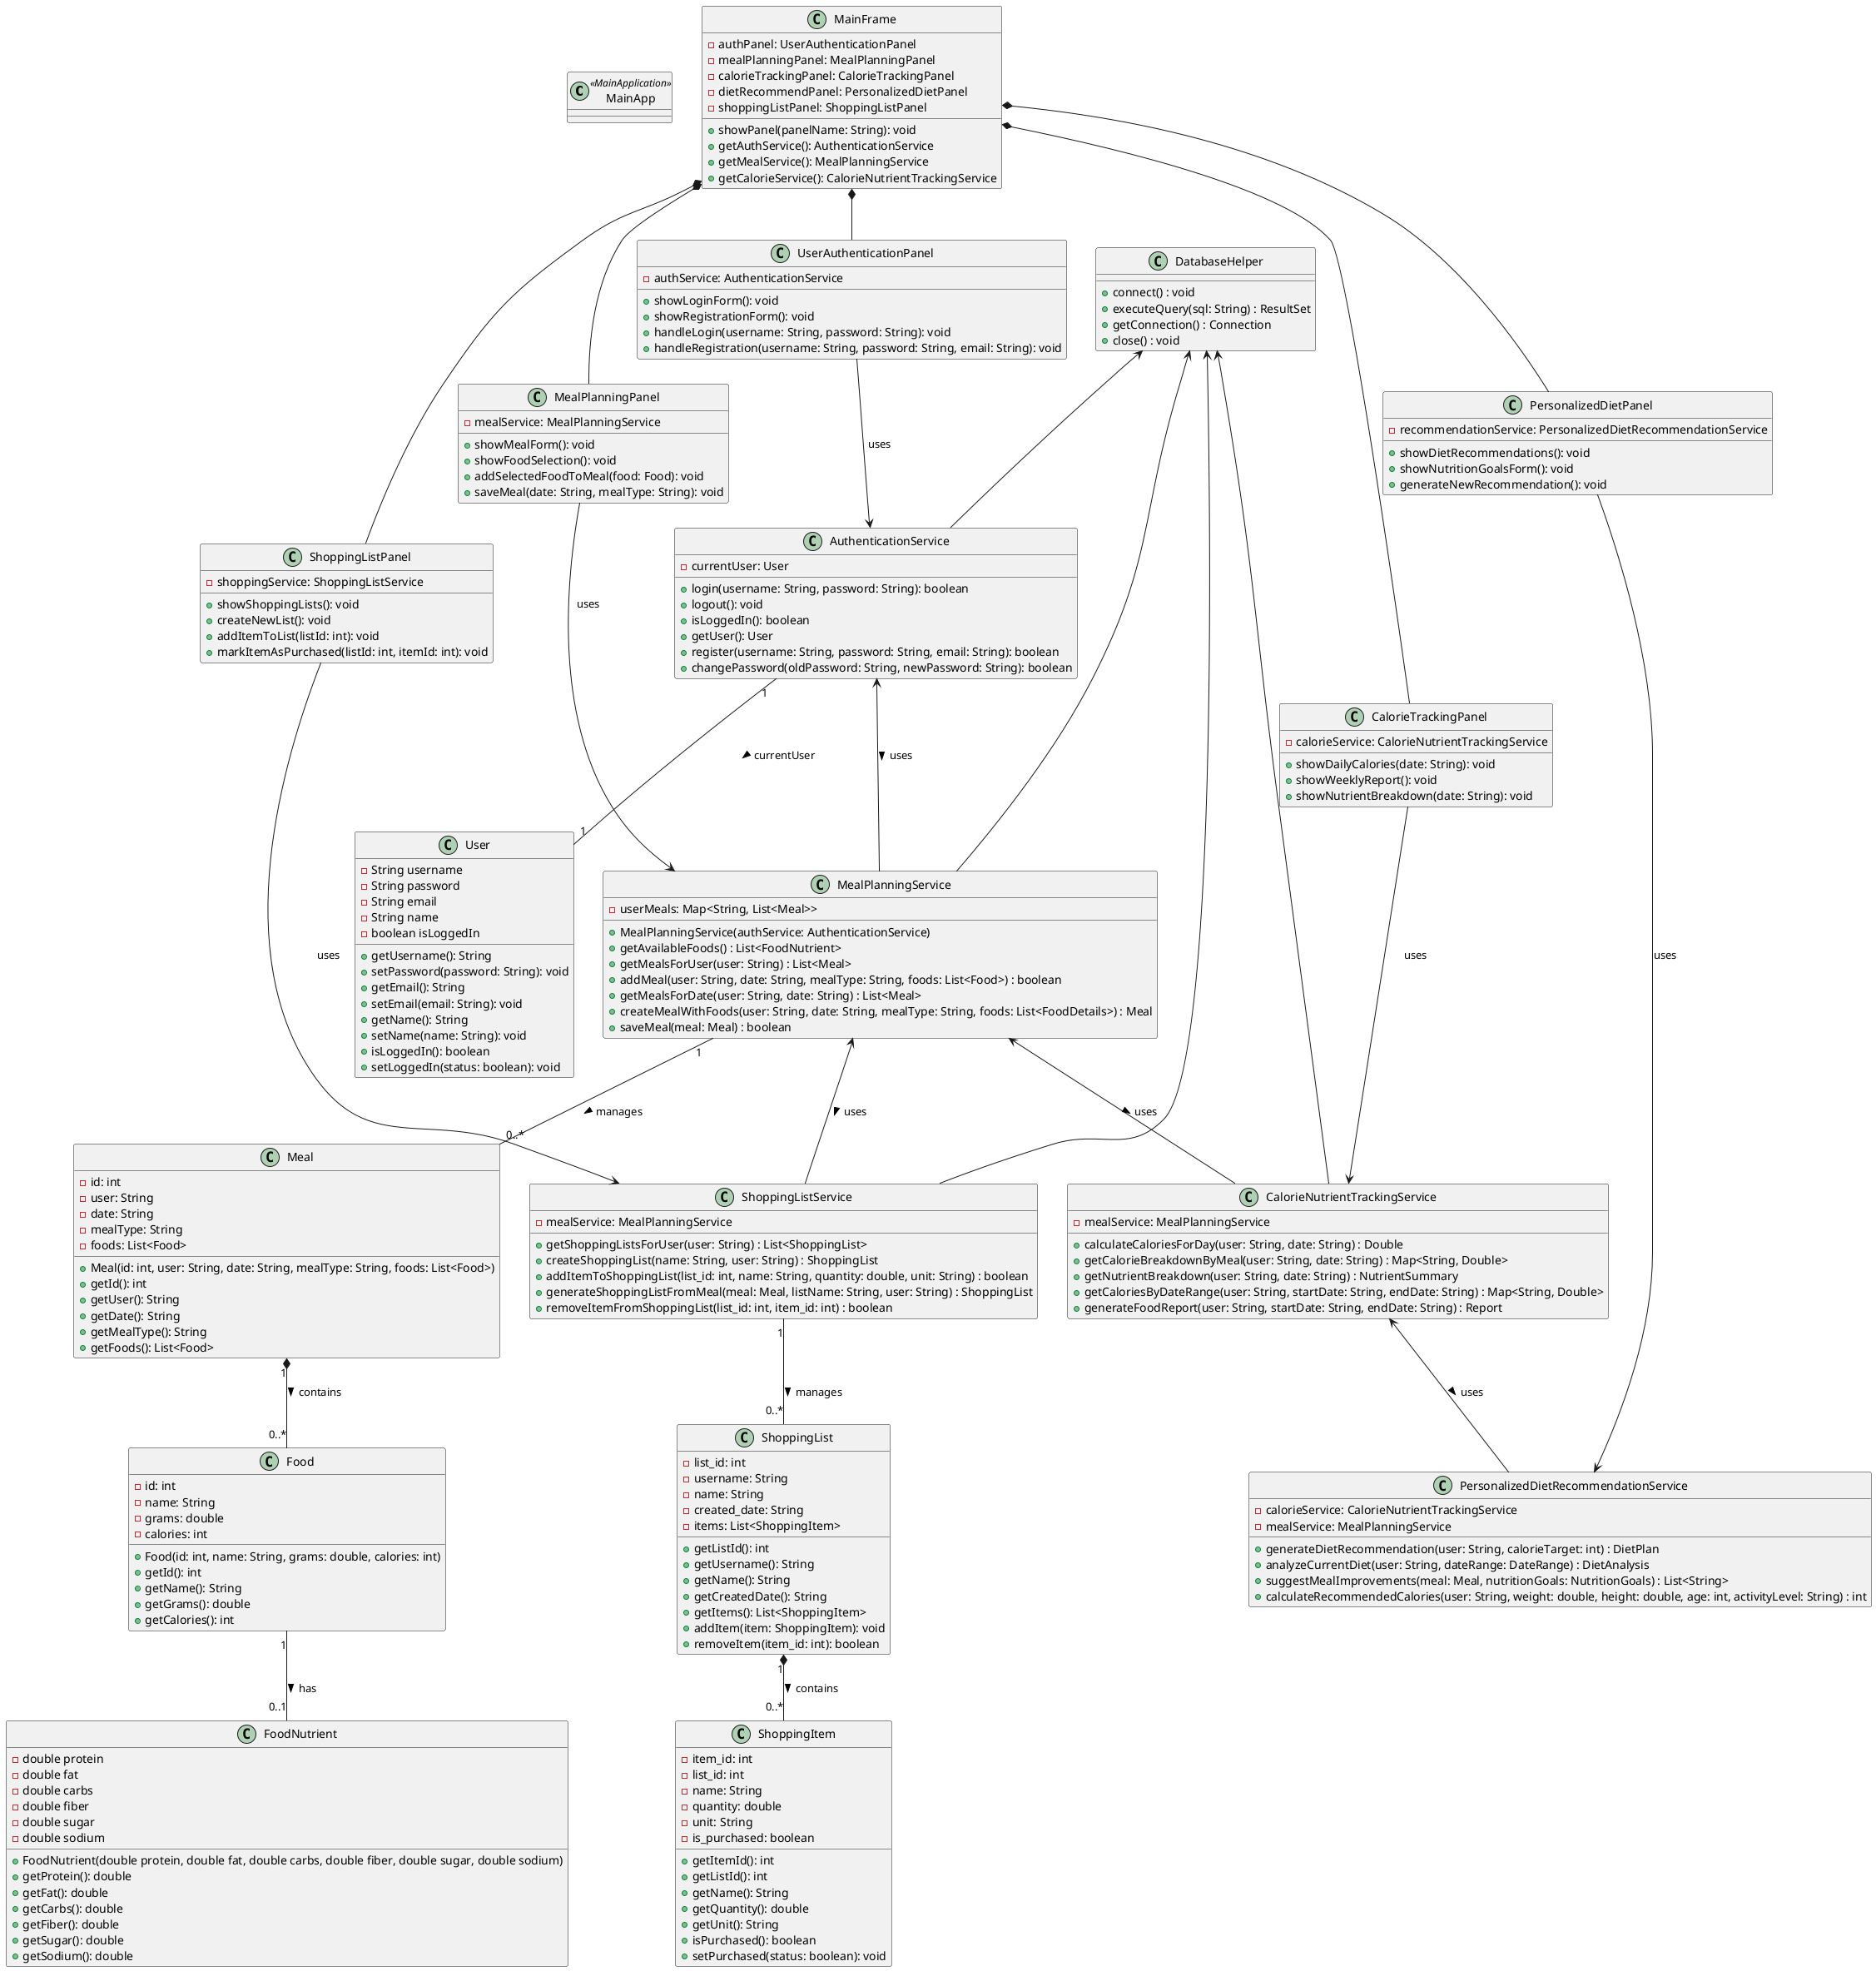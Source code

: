 @startuml "Class Diagram"

' Main Application Classes
class MainApp <<MainApplication>> {
}

' Helpers
class DatabaseHelper {
  + connect() : void
  + executeQuery(sql: String) : ResultSet
  + getConnection() : Connection
  + close() : void
}

' Services
class MealPlanningService {
  - userMeals: Map<String, List<Meal>>
  + MealPlanningService(authService: AuthenticationService)
  + getAvailableFoods() : List<FoodNutrient>
  + getMealsForUser(user: String) : List<Meal>
  + addMeal(user: String, date: String, mealType: String, foods: List<Food>) : boolean
  + getMealsForDate(user: String, date: String) : List<Meal>
  + createMealWithFoods(user: String, date: String, mealType: String, foods: List<FoodDetails>) : Meal
  + saveMeal(meal: Meal) : boolean
}

class CalorieNutrientTrackingService {
  - mealService: MealPlanningService
  + calculateCaloriesForDay(user: String, date: String) : Double
  + getCalorieBreakdownByMeal(user: String, date: String) : Map<String, Double>
  + getNutrientBreakdown(user: String, date: String) : NutrientSummary
  + getCaloriesByDateRange(user: String, startDate: String, endDate: String) : Map<String, Double>
  + generateFoodReport(user: String, startDate: String, endDate: String) : Report
}

class ShoppingListService {
  - mealService: MealPlanningService
  + getShoppingListsForUser(user: String) : List<ShoppingList>
  + createShoppingList(name: String, user: String) : ShoppingList
  + addItemToShoppingList(list_id: int, name: String, quantity: double, unit: String) : boolean
  + generateShoppingListFromMeal(meal: Meal, listName: String, user: String) : ShoppingList
  + removeItemFromShoppingList(list_id: int, item_id: int) : boolean
}

class PersonalizedDietRecommendationService {
  - calorieService: CalorieNutrientTrackingService 
  - mealService: MealPlanningService
  + generateDietRecommendation(user: String, calorieTarget: int) : DietPlan
  + analyzeCurrentDiet(user: String, dateRange: DateRange) : DietAnalysis
  + suggestMealImprovements(meal: Meal, nutritionGoals: NutritionGoals) : List<String>
  + calculateRecommendedCalories(user: String, weight: double, height: double, age: int, activityLevel: String) : int
}

class AuthenticationService {
  - currentUser: User
  + login(username: String, password: String): boolean
  + logout(): void
  + isLoggedIn(): boolean
  + getUser(): User
  + register(username: String, password: String, email: String): boolean
  + changePassword(oldPassword: String, newPassword: String): boolean
}

' Model Classes
class User {
  - String username
  - String password
  - String email
  - String name
  - boolean isLoggedIn
  + getUsername(): String
  + setPassword(password: String): void
  + getEmail(): String
  + setEmail(email: String): void
  + getName(): String
  + setName(name: String): void
  + isLoggedIn(): boolean
  + setLoggedIn(status: boolean): void
}

class Food {
  - id: int
  - name: String
  - grams: double
  - calories: int
  + Food(id: int, name: String, grams: double, calories: int)
  + getId(): int
  + getName(): String
  + getGrams(): double
  + getCalories(): int
}

class FoodNutrient {
  - double protein
  - double fat
  - double carbs
  - double fiber
  - double sugar
  - double sodium
  + FoodNutrient(double protein, double fat, double carbs, double fiber, double sugar, double sodium)
  + getProtein(): double
  + getFat(): double
  + getCarbs(): double
  + getFiber(): double
  + getSugar(): double
  + getSodium(): double
}

class Meal {
  - id: int
  - user: String
  - date: String
  - mealType: String
  - foods: List<Food>
  + Meal(id: int, user: String, date: String, mealType: String, foods: List<Food>)
  + getId(): int
  + getUser(): String
  + getDate(): String
  + getMealType(): String
  + getFoods(): List<Food>
}

class ShoppingList {
  - list_id: int
  - username: String
  - name: String
  - created_date: String
  - items: List<ShoppingItem>
  + getListId(): int
  + getUsername(): String
  + getName(): String
  + getCreatedDate(): String
  + getItems(): List<ShoppingItem>
  + addItem(item: ShoppingItem): void
  + removeItem(item_id: int): boolean
}

class ShoppingItem {
  - item_id: int
  - list_id: int
  - name: String
  - quantity: double
  - unit: String
  - is_purchased: boolean
  + getItemId(): int
  + getListId(): int
  + getName(): String
  + getQuantity(): double
  + getUnit(): String
  + isPurchased(): boolean
  + setPurchased(status: boolean): void
}

' UI Components
class MainFrame {
  - authPanel: UserAuthenticationPanel
  - mealPlanningPanel: MealPlanningPanel
  - calorieTrackingPanel: CalorieTrackingPanel 
  - dietRecommendPanel: PersonalizedDietPanel
  - shoppingListPanel: ShoppingListPanel
  + showPanel(panelName: String): void
  + getAuthService(): AuthenticationService
  + getMealService(): MealPlanningService
  + getCalorieService(): CalorieNutrientTrackingService
}

class UserAuthenticationPanel {
  - authService: AuthenticationService
  + showLoginForm(): void
  + showRegistrationForm(): void
  + handleLogin(username: String, password: String): void 
  + handleRegistration(username: String, password: String, email: String): void
}

class MealPlanningPanel {
  - mealService: MealPlanningService
  + showMealForm(): void
  + showFoodSelection(): void
  + addSelectedFoodToMeal(food: Food): void
  + saveMeal(date: String, mealType: String): void
}

class CalorieTrackingPanel {
  - calorieService: CalorieNutrientTrackingService
  + showDailyCalories(date: String): void
  + showWeeklyReport(): void
  + showNutrientBreakdown(date: String): void
}

class PersonalizedDietPanel {
  - recommendationService: PersonalizedDietRecommendationService
  + showDietRecommendations(): void
  + showNutritionGoalsForm(): void
  + generateNewRecommendation(): void
}

class ShoppingListPanel {
  - shoppingService: ShoppingListService
  + showShoppingLists(): void
  + createNewList(): void
  + addItemToList(listId: int): void
  + markItemAsPurchased(listId: int, itemId: int): void
}

' Relationships
DatabaseHelper <-- MealPlanningService
DatabaseHelper <-- AuthenticationService
DatabaseHelper <-- ShoppingListService
DatabaseHelper <-- CalorieNutrientTrackingService

AuthenticationService "1" -- "1" User : currentUser >
MealPlanningService "1" -- "0..*" Meal : manages >
ShoppingListService "1" -- "0..*" ShoppingList : manages >

Food "1" -- "0..1" FoodNutrient : has >
ShoppingList "1" *-- "0..*" ShoppingItem : contains >
Meal "1" *-- "0..*" Food : contains >

MealPlanningService <-- CalorieNutrientTrackingService : uses >
MealPlanningService <-- ShoppingListService : uses >
CalorieNutrientTrackingService <-- PersonalizedDietRecommendationService : uses >
AuthenticationService <-- MealPlanningService : uses >

MainFrame *-- UserAuthenticationPanel
MainFrame *-- MealPlanningPanel
MainFrame *-- CalorieTrackingPanel
MainFrame *-- PersonalizedDietPanel
MainFrame *-- ShoppingListPanel

UserAuthenticationPanel --> AuthenticationService : uses
MealPlanningPanel --> MealPlanningService : uses
CalorieTrackingPanel --> CalorieNutrientTrackingService : uses
PersonalizedDietPanel --> PersonalizedDietRecommendationService : uses
ShoppingListPanel --> ShoppingListService : uses

@enduml
